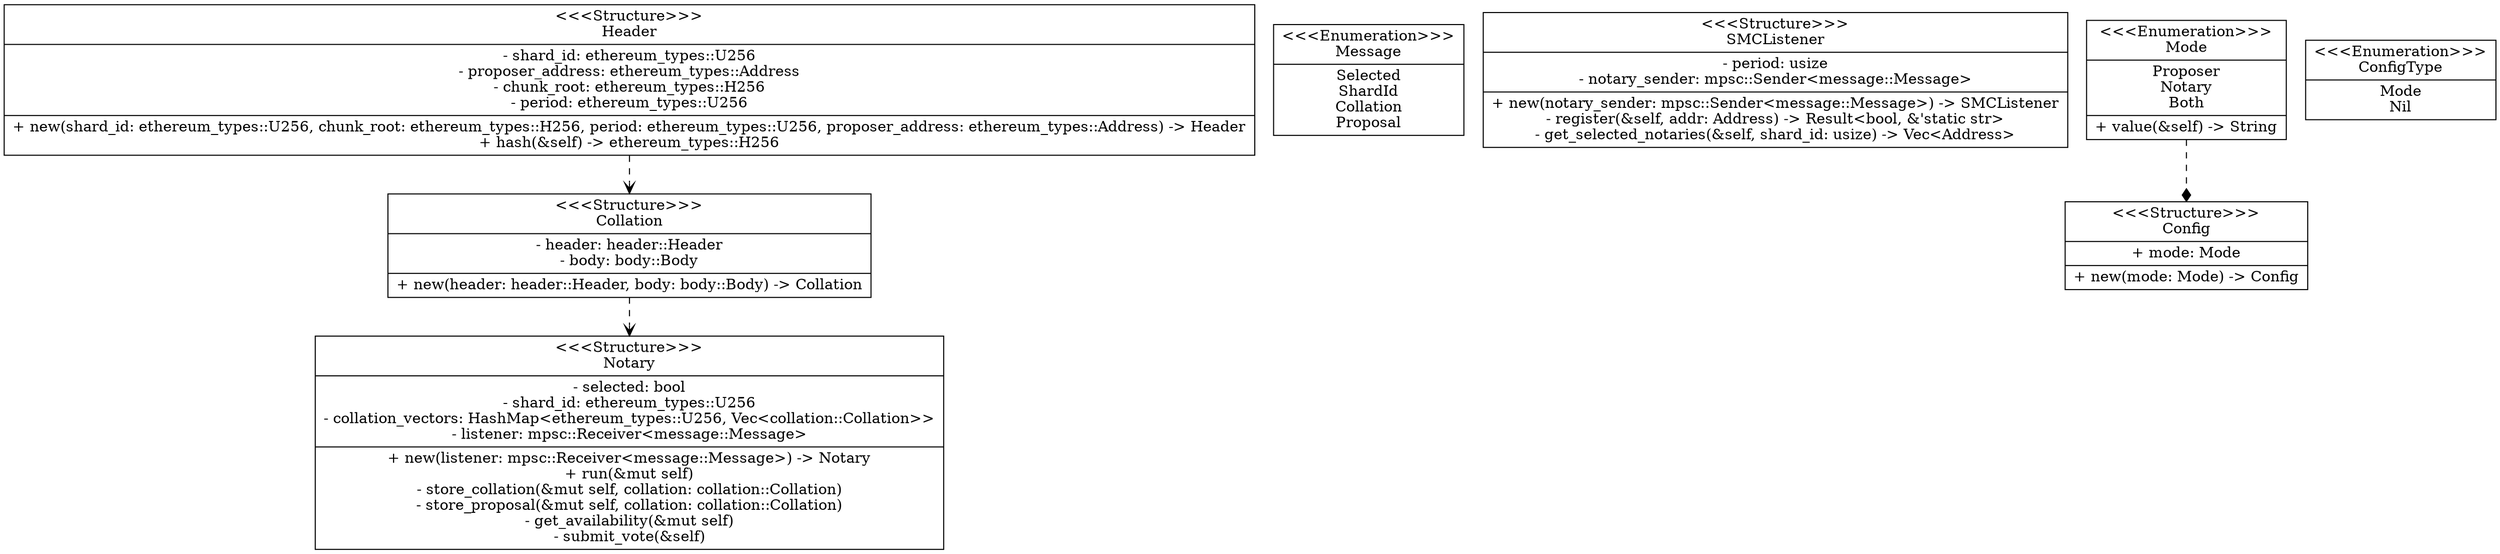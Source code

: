 digraph ml {
    ndHeader[label="{&lt;&lt;&lt;Structure&gt;&gt;&gt;\nHeader|- shard_id: ethereum_types::U256\n- proposer_address: ethereum_types::Address\n- chunk_root: ethereum_types::H256\n- period: ethereum_types::U256|+ new(shard_id: ethereum_types::U256, chunk_root: ethereum_types::H256, period: ethereum_types::U256, proposer_address: ethereum_types::Address) -&gt; Header\n+ hash(&amp;self) -&gt; ethereum_types::H256}"][shape="record"];
    ndCollation[label="{&lt;&lt;&lt;Structure&gt;&gt;&gt;\nCollation|- header: header::Header\n- body: body::Body|+ new(header: header::Header, body: body::Body) -&gt; Collation}"][shape="record"];
    ndMessage[label="{&lt;&lt;&lt;Enumeration&gt;&gt;&gt;\nMessage|Selected\nShardId\nCollation\nProposal}"][shape="record"];
    ndSMCListener[label="{&lt;&lt;&lt;Structure&gt;&gt;&gt;\nSMCListener|- period: usize\n- notary_sender: mpsc::Sender&lt;message::Message&gt;|+ new(notary_sender: mpsc::Sender&lt;message::Message&gt;) -&gt; SMCListener\n- register(&amp;self, addr: Address) -&gt; Result&lt;bool, &amp;\'static str&gt;\n- get_selected_notaries(&amp;self, shard_id: usize) -&gt; Vec&lt;Address&gt;}"][shape="record"];
    ndNotary[label="{&lt;&lt;&lt;Structure&gt;&gt;&gt;\nNotary|- selected: bool\n- shard_id: ethereum_types::U256\n- collation_vectors: HashMap&lt;ethereum_types::U256, Vec&lt;collation::Collation&gt;&gt;\n- listener: mpsc::Receiver&lt;message::Message&gt;|+ new(listener: mpsc::Receiver&lt;message::Message&gt;) -&gt; Notary\n+ run(&amp;mut self)\n- store_collation(&amp;mut self, collation: collation::Collation)\n- store_proposal(&amp;mut self, collation: collation::Collation)\n- get_availability(&amp;mut self)\n- submit_vote(&amp;self)}"][shape="record"];
    ndMode[label="{&lt;&lt;&lt;Enumeration&gt;&gt;&gt;\nMode|Proposer\nNotary\nBoth|+ value(&amp;self) -&gt; String}"][shape="record"];
    ndConfig[label="{&lt;&lt;&lt;Structure&gt;&gt;&gt;\nConfig|+ mode: Mode|+ new(mode: Mode) -&gt; Config}"][shape="record"];
    ndConfigType[label="{&lt;&lt;&lt;Enumeration&gt;&gt;&gt;\nConfigType|Mode\nNil}"][shape="record"];
    ndHeader -> ndCollation[label=""][style="dashed"][arrowhead="vee"];
    ndCollation -> ndNotary[label=""][style="dashed"][arrowhead="vee"];
    ndMode -> ndConfig[label=""][style="dashed"][arrowhead="diamond"];
}
